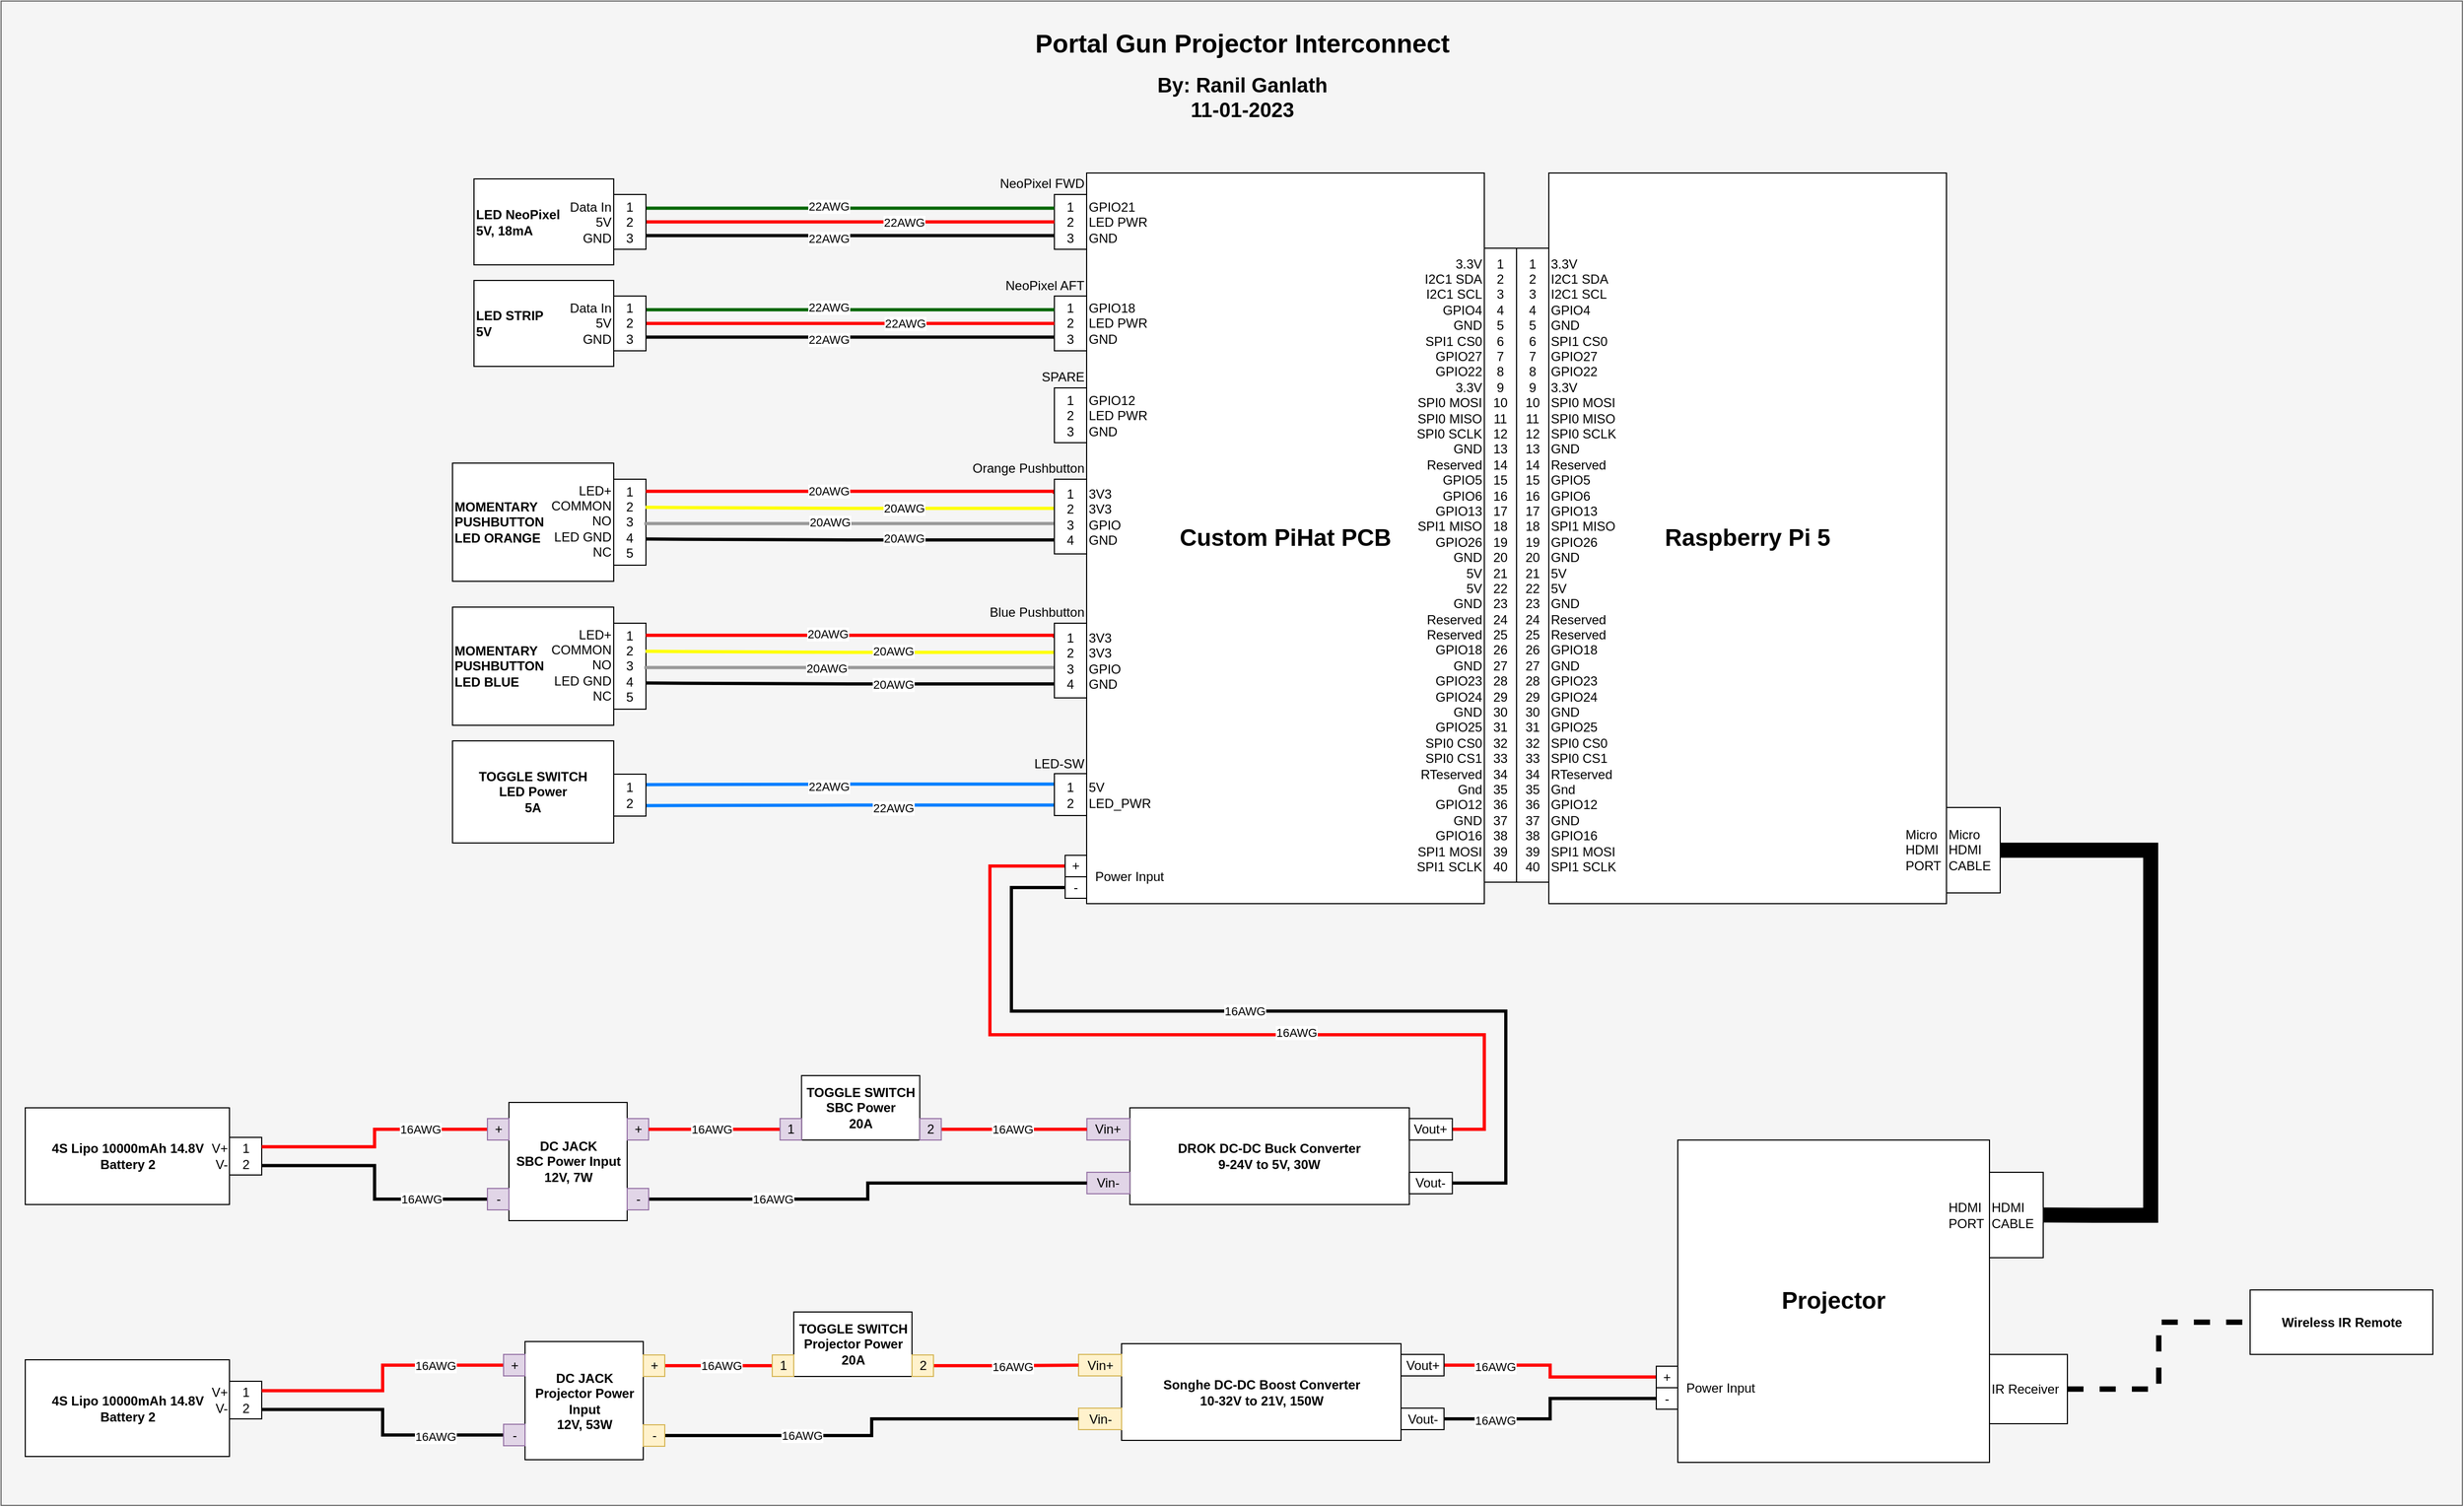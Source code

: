 <mxfile version="21.2.8" type="device">
  <diagram name="Page-1" id="o3p5K8Tt1Z_R2w1E8vlr">
    <mxGraphModel dx="6007" dy="2007" grid="1" gridSize="10" guides="1" tooltips="1" connect="1" arrows="1" fold="1" page="1" pageScale="1" pageWidth="850" pageHeight="1100" math="0" shadow="0">
      <root>
        <mxCell id="0" />
        <mxCell id="1" parent="0" />
        <mxCell id="ITdrQ8lf_QVsTVFpT-Ml-254" value="" style="rounded=0;whiteSpace=wrap;html=1;fillColor=#f5f5f5;fontColor=#333333;strokeColor=#666666;" vertex="1" parent="1">
          <mxGeometry x="-1860" y="330" width="2290" height="1400" as="geometry" />
        </mxCell>
        <mxCell id="wGONZpcAzqtdkxyUNHbw-5" style="edgeStyle=orthogonalEdgeStyle;rounded=0;orthogonalLoop=1;jettySize=auto;html=1;exitX=0;exitY=0.5;exitDx=0;exitDy=0;entryX=0;entryY=0.5;entryDx=0;entryDy=0;strokeWidth=3;endArrow=none;endFill=0;strokeColor=#FF3333;" parent="1" edge="1">
          <mxGeometry relative="1" as="geometry">
            <Array as="points">
              <mxPoint x="280" y="5" />
              <mxPoint x="280" y="55" />
            </Array>
            <mxPoint x="290" y="55.0" as="targetPoint" />
          </mxGeometry>
        </mxCell>
        <mxCell id="ITdrQ8lf_QVsTVFpT-Ml-1" value="DC JACK&lt;br&gt;Projector Power Input&lt;br&gt;12V, 53W" style="rounded=0;whiteSpace=wrap;html=1;fontStyle=1" vertex="1" parent="1">
          <mxGeometry x="-1372.5" y="1577.5" width="110" height="110" as="geometry" />
        </mxCell>
        <mxCell id="ITdrQ8lf_QVsTVFpT-Ml-2" value="DC JACK&lt;br&gt;SBC Power Input&lt;br&gt;12V, 7W" style="rounded=0;whiteSpace=wrap;html=1;fontStyle=1" vertex="1" parent="1">
          <mxGeometry x="-1387.5" y="1355" width="110" height="110" as="geometry" />
        </mxCell>
        <mxCell id="ITdrQ8lf_QVsTVFpT-Ml-4" value="TOGGLE&amp;nbsp;SWITCH&lt;br style=&quot;border-color: var(--border-color);&quot;&gt;SBC Power&lt;br&gt;20A" style="rounded=0;whiteSpace=wrap;html=1;fontStyle=1" vertex="1" parent="1">
          <mxGeometry x="-1115.24" y="1330" width="110" height="60" as="geometry" />
        </mxCell>
        <mxCell id="ITdrQ8lf_QVsTVFpT-Ml-5" value="TOGGLE&amp;nbsp;SWITCH&lt;br&gt;LED Power&lt;br&gt;5A" style="rounded=0;whiteSpace=wrap;html=1;align=center;fontStyle=1" vertex="1" parent="1">
          <mxGeometry x="-1440" y="1018.5" width="150" height="95" as="geometry" />
        </mxCell>
        <mxCell id="ITdrQ8lf_QVsTVFpT-Ml-10" value="LED STRIP&lt;br&gt;5V" style="rounded=0;whiteSpace=wrap;html=1;align=left;fontStyle=1" vertex="1" parent="1">
          <mxGeometry x="-1420" y="590" width="130" height="80" as="geometry" />
        </mxCell>
        <mxCell id="ITdrQ8lf_QVsTVFpT-Ml-11" value="DROK DC-DC Buck Converter&lt;br&gt;9-24V to 5V, 30W" style="rounded=0;whiteSpace=wrap;html=1;fontStyle=1" vertex="1" parent="1">
          <mxGeometry x="-809.76" y="1360" width="260" height="90" as="geometry" />
        </mxCell>
        <mxCell id="ITdrQ8lf_QVsTVFpT-Ml-13" value="Vin+" style="rounded=0;whiteSpace=wrap;html=1;fillColor=#e1d5e7;strokeColor=#9673a6;" vertex="1" parent="1">
          <mxGeometry x="-849.76" y="1370" width="40" height="20" as="geometry" />
        </mxCell>
        <mxCell id="ITdrQ8lf_QVsTVFpT-Ml-14" value="Vin-" style="rounded=0;whiteSpace=wrap;html=1;fillColor=#e1d5e7;strokeColor=#9673a6;" vertex="1" parent="1">
          <mxGeometry x="-849.76" y="1420" width="40" height="20" as="geometry" />
        </mxCell>
        <mxCell id="ITdrQ8lf_QVsTVFpT-Ml-187" style="edgeStyle=orthogonalEdgeStyle;rounded=0;orthogonalLoop=1;jettySize=auto;html=1;exitX=1;exitY=0.5;exitDx=0;exitDy=0;entryX=0;entryY=0.5;entryDx=0;entryDy=0;endArrow=none;endFill=0;strokeWidth=3;strokeColor=#FF0000;" edge="1" parent="1" source="ITdrQ8lf_QVsTVFpT-Ml-15" target="ITdrQ8lf_QVsTVFpT-Ml-140">
          <mxGeometry relative="1" as="geometry">
            <Array as="points">
              <mxPoint x="-480" y="1380" />
              <mxPoint x="-480" y="1292" />
              <mxPoint x="-940" y="1292" />
              <mxPoint x="-940" y="1135" />
            </Array>
          </mxGeometry>
        </mxCell>
        <mxCell id="ITdrQ8lf_QVsTVFpT-Ml-189" value="16AWG" style="edgeLabel;html=1;align=center;verticalAlign=middle;resizable=0;points=[];" vertex="1" connectable="0" parent="ITdrQ8lf_QVsTVFpT-Ml-187">
          <mxGeometry x="0.048" y="1" relative="1" as="geometry">
            <mxPoint x="128" y="-3" as="offset" />
          </mxGeometry>
        </mxCell>
        <mxCell id="ITdrQ8lf_QVsTVFpT-Ml-15" value="Vout+" style="rounded=0;whiteSpace=wrap;html=1;" vertex="1" parent="1">
          <mxGeometry x="-549.76" y="1370" width="40" height="20" as="geometry" />
        </mxCell>
        <mxCell id="ITdrQ8lf_QVsTVFpT-Ml-188" style="edgeStyle=orthogonalEdgeStyle;rounded=0;orthogonalLoop=1;jettySize=auto;html=1;exitX=1;exitY=0.5;exitDx=0;exitDy=0;entryX=0;entryY=0.5;entryDx=0;entryDy=0;endArrow=none;endFill=0;strokeWidth=3;" edge="1" parent="1" source="ITdrQ8lf_QVsTVFpT-Ml-16" target="ITdrQ8lf_QVsTVFpT-Ml-141">
          <mxGeometry relative="1" as="geometry">
            <Array as="points">
              <mxPoint x="-460" y="1430" />
              <mxPoint x="-460" y="1270" />
              <mxPoint x="-920" y="1270" />
              <mxPoint x="-920" y="1155" />
            </Array>
          </mxGeometry>
        </mxCell>
        <mxCell id="ITdrQ8lf_QVsTVFpT-Ml-190" value="16AWG" style="edgeLabel;html=1;align=center;verticalAlign=middle;resizable=0;points=[];" vertex="1" connectable="0" parent="ITdrQ8lf_QVsTVFpT-Ml-188">
          <mxGeometry x="0.261" y="1" relative="1" as="geometry">
            <mxPoint x="73" y="-1" as="offset" />
          </mxGeometry>
        </mxCell>
        <mxCell id="ITdrQ8lf_QVsTVFpT-Ml-16" value="Vout-" style="rounded=0;whiteSpace=wrap;html=1;" vertex="1" parent="1">
          <mxGeometry x="-549.76" y="1420" width="40" height="20" as="geometry" />
        </mxCell>
        <mxCell id="ITdrQ8lf_QVsTVFpT-Ml-17" value="Songhe DC-DC Boost Converter&lt;br style=&quot;border-color: var(--border-color);&quot;&gt;10-32V to 21V, 150W" style="rounded=0;whiteSpace=wrap;html=1;fontStyle=1" vertex="1" parent="1">
          <mxGeometry x="-817.5" y="1579.5" width="260" height="90" as="geometry" />
        </mxCell>
        <mxCell id="ITdrQ8lf_QVsTVFpT-Ml-18" value="Vin+" style="rounded=0;whiteSpace=wrap;html=1;fillColor=#fff2cc;strokeColor=#d6b656;" vertex="1" parent="1">
          <mxGeometry x="-857.5" y="1589.5" width="40" height="20" as="geometry" />
        </mxCell>
        <mxCell id="ITdrQ8lf_QVsTVFpT-Ml-19" value="Vin-" style="rounded=0;whiteSpace=wrap;html=1;fillColor=#fff2cc;strokeColor=#d6b656;" vertex="1" parent="1">
          <mxGeometry x="-857.5" y="1639.5" width="40" height="20" as="geometry" />
        </mxCell>
        <mxCell id="ITdrQ8lf_QVsTVFpT-Ml-52" style="edgeStyle=orthogonalEdgeStyle;rounded=0;orthogonalLoop=1;jettySize=auto;html=1;exitX=1;exitY=0.5;exitDx=0;exitDy=0;entryX=0;entryY=0.5;entryDx=0;entryDy=0;strokeWidth=3;endArrow=none;endFill=0;strokeColor=#FF0000;" edge="1" parent="1" source="ITdrQ8lf_QVsTVFpT-Ml-20" target="ITdrQ8lf_QVsTVFpT-Ml-50">
          <mxGeometry relative="1" as="geometry" />
        </mxCell>
        <mxCell id="ITdrQ8lf_QVsTVFpT-Ml-54" value="16AWG" style="edgeLabel;html=1;align=center;verticalAlign=middle;resizable=0;points=[];" vertex="1" connectable="0" parent="ITdrQ8lf_QVsTVFpT-Ml-52">
          <mxGeometry x="0.353" y="1" relative="1" as="geometry">
            <mxPoint x="-83" y="-9" as="offset" />
          </mxGeometry>
        </mxCell>
        <mxCell id="ITdrQ8lf_QVsTVFpT-Ml-20" value="Vout+" style="rounded=0;whiteSpace=wrap;html=1;" vertex="1" parent="1">
          <mxGeometry x="-557.5" y="1589.5" width="40" height="20" as="geometry" />
        </mxCell>
        <mxCell id="ITdrQ8lf_QVsTVFpT-Ml-53" style="edgeStyle=orthogonalEdgeStyle;rounded=0;orthogonalLoop=1;jettySize=auto;html=1;exitX=1;exitY=0.5;exitDx=0;exitDy=0;entryX=0;entryY=0.5;entryDx=0;entryDy=0;strokeWidth=3;endArrow=none;endFill=0;" edge="1" parent="1" source="ITdrQ8lf_QVsTVFpT-Ml-21" target="ITdrQ8lf_QVsTVFpT-Ml-51">
          <mxGeometry relative="1" as="geometry" />
        </mxCell>
        <mxCell id="ITdrQ8lf_QVsTVFpT-Ml-55" value="16AWG" style="edgeLabel;html=1;align=center;verticalAlign=middle;resizable=0;points=[];" vertex="1" connectable="0" parent="ITdrQ8lf_QVsTVFpT-Ml-53">
          <mxGeometry x="0.351" relative="1" as="geometry">
            <mxPoint x="-80" y="20" as="offset" />
          </mxGeometry>
        </mxCell>
        <mxCell id="ITdrQ8lf_QVsTVFpT-Ml-21" value="Vout-" style="rounded=0;whiteSpace=wrap;html=1;" vertex="1" parent="1">
          <mxGeometry x="-557.5" y="1639.5" width="40" height="20" as="geometry" />
        </mxCell>
        <mxCell id="ITdrQ8lf_QVsTVFpT-Ml-22" value="+" style="rounded=0;whiteSpace=wrap;html=1;fillColor=#e1d5e7;strokeColor=#9673a6;" vertex="1" parent="1">
          <mxGeometry x="-1277.5" y="1370" width="20" height="20" as="geometry" />
        </mxCell>
        <mxCell id="ITdrQ8lf_QVsTVFpT-Ml-24" style="edgeStyle=orthogonalEdgeStyle;rounded=0;orthogonalLoop=1;jettySize=auto;html=1;exitX=1;exitY=0.5;exitDx=0;exitDy=0;entryX=0;entryY=0.5;entryDx=0;entryDy=0;endArrow=none;endFill=0;strokeWidth=3;" edge="1" parent="1" source="ITdrQ8lf_QVsTVFpT-Ml-23" target="ITdrQ8lf_QVsTVFpT-Ml-14">
          <mxGeometry relative="1" as="geometry" />
        </mxCell>
        <mxCell id="ITdrQ8lf_QVsTVFpT-Ml-36" value="16AWG" style="edgeLabel;html=1;align=center;verticalAlign=middle;resizable=0;points=[];" vertex="1" connectable="0" parent="ITdrQ8lf_QVsTVFpT-Ml-24">
          <mxGeometry x="-0.431" y="-1" relative="1" as="geometry">
            <mxPoint x="-5" y="-1" as="offset" />
          </mxGeometry>
        </mxCell>
        <mxCell id="ITdrQ8lf_QVsTVFpT-Ml-23" value="-" style="rounded=0;whiteSpace=wrap;html=1;fillColor=#e1d5e7;strokeColor=#9673a6;" vertex="1" parent="1">
          <mxGeometry x="-1277.5" y="1435" width="20" height="20" as="geometry" />
        </mxCell>
        <mxCell id="ITdrQ8lf_QVsTVFpT-Ml-27" style="edgeStyle=orthogonalEdgeStyle;rounded=0;orthogonalLoop=1;jettySize=auto;html=1;exitX=0;exitY=0.5;exitDx=0;exitDy=0;entryX=1;entryY=0.5;entryDx=0;entryDy=0;strokeColor=#FF0000;endArrow=none;endFill=0;strokeWidth=3;" edge="1" parent="1" source="ITdrQ8lf_QVsTVFpT-Ml-25" target="ITdrQ8lf_QVsTVFpT-Ml-22">
          <mxGeometry relative="1" as="geometry" />
        </mxCell>
        <mxCell id="ITdrQ8lf_QVsTVFpT-Ml-35" value="16AWG" style="edgeLabel;html=1;align=center;verticalAlign=middle;resizable=0;points=[];" vertex="1" connectable="0" parent="ITdrQ8lf_QVsTVFpT-Ml-27">
          <mxGeometry x="0.451" y="2" relative="1" as="geometry">
            <mxPoint x="24" y="-2" as="offset" />
          </mxGeometry>
        </mxCell>
        <mxCell id="ITdrQ8lf_QVsTVFpT-Ml-25" value="1" style="rounded=0;whiteSpace=wrap;html=1;fillColor=#e1d5e7;strokeColor=#9673a6;" vertex="1" parent="1">
          <mxGeometry x="-1135.24" y="1370" width="20" height="20" as="geometry" />
        </mxCell>
        <mxCell id="ITdrQ8lf_QVsTVFpT-Ml-28" value="" style="edgeStyle=orthogonalEdgeStyle;rounded=0;orthogonalLoop=1;jettySize=auto;html=1;exitX=1;exitY=0.5;exitDx=0;exitDy=0;entryX=0;entryY=0.5;entryDx=0;entryDy=0;strokeColor=#FF0000;endArrow=none;endFill=0;strokeWidth=3;" edge="1" parent="1" source="ITdrQ8lf_QVsTVFpT-Ml-26" target="ITdrQ8lf_QVsTVFpT-Ml-13">
          <mxGeometry relative="1" as="geometry" />
        </mxCell>
        <mxCell id="ITdrQ8lf_QVsTVFpT-Ml-37" value="16AWG" style="edgeLabel;html=1;align=center;verticalAlign=middle;resizable=0;points=[];" vertex="1" connectable="0" parent="ITdrQ8lf_QVsTVFpT-Ml-28">
          <mxGeometry x="0.232" relative="1" as="geometry">
            <mxPoint x="-18" as="offset" />
          </mxGeometry>
        </mxCell>
        <mxCell id="ITdrQ8lf_QVsTVFpT-Ml-26" value="2" style="rounded=0;whiteSpace=wrap;html=1;fillColor=#e1d5e7;strokeColor=#9673a6;" vertex="1" parent="1">
          <mxGeometry x="-1005.24" y="1370" width="20" height="20" as="geometry" />
        </mxCell>
        <mxCell id="ITdrQ8lf_QVsTVFpT-Ml-38" style="edgeStyle=orthogonalEdgeStyle;rounded=0;orthogonalLoop=1;jettySize=auto;html=1;exitX=1;exitY=0.5;exitDx=0;exitDy=0;entryX=0;entryY=0.5;entryDx=0;entryDy=0;strokeWidth=3;endArrow=none;endFill=0;strokeColor=#FF0000;" edge="1" parent="1" source="ITdrQ8lf_QVsTVFpT-Ml-29" target="ITdrQ8lf_QVsTVFpT-Ml-33">
          <mxGeometry relative="1" as="geometry" />
        </mxCell>
        <mxCell id="ITdrQ8lf_QVsTVFpT-Ml-43" value="16AWG" style="edgeLabel;html=1;align=center;verticalAlign=middle;resizable=0;points=[];" vertex="1" connectable="0" parent="ITdrQ8lf_QVsTVFpT-Ml-38">
          <mxGeometry x="0.213" y="2" relative="1" as="geometry">
            <mxPoint x="-8" y="2" as="offset" />
          </mxGeometry>
        </mxCell>
        <mxCell id="ITdrQ8lf_QVsTVFpT-Ml-29" value="+" style="rounded=0;whiteSpace=wrap;html=1;fillColor=#fff2cc;strokeColor=#d6b656;" vertex="1" parent="1">
          <mxGeometry x="-1262.5" y="1590" width="20" height="20" as="geometry" />
        </mxCell>
        <mxCell id="ITdrQ8lf_QVsTVFpT-Ml-40" style="edgeStyle=orthogonalEdgeStyle;rounded=0;orthogonalLoop=1;jettySize=auto;html=1;exitX=1;exitY=0.5;exitDx=0;exitDy=0;entryX=0;entryY=0.5;entryDx=0;entryDy=0;strokeWidth=3;endArrow=none;endFill=0;" edge="1" parent="1" source="ITdrQ8lf_QVsTVFpT-Ml-30" target="ITdrQ8lf_QVsTVFpT-Ml-19">
          <mxGeometry relative="1" as="geometry" />
        </mxCell>
        <mxCell id="ITdrQ8lf_QVsTVFpT-Ml-42" value="16AWG" style="edgeLabel;html=1;align=center;verticalAlign=middle;resizable=0;points=[];" vertex="1" connectable="0" parent="ITdrQ8lf_QVsTVFpT-Ml-40">
          <mxGeometry x="-0.364" y="1" relative="1" as="geometry">
            <mxPoint y="1" as="offset" />
          </mxGeometry>
        </mxCell>
        <mxCell id="ITdrQ8lf_QVsTVFpT-Ml-30" value="-" style="rounded=0;whiteSpace=wrap;html=1;fillColor=#fff2cc;strokeColor=#d6b656;" vertex="1" parent="1">
          <mxGeometry x="-1262.5" y="1655" width="20" height="20" as="geometry" />
        </mxCell>
        <mxCell id="ITdrQ8lf_QVsTVFpT-Ml-31" value="TOGGLE SWITCH&lt;br style=&quot;border-color: var(--border-color);&quot;&gt;Projector Power&lt;br style=&quot;border-color: var(--border-color);&quot;&gt;20A" style="rounded=0;whiteSpace=wrap;html=1;fontStyle=1" vertex="1" parent="1">
          <mxGeometry x="-1122.5" y="1550" width="110" height="60" as="geometry" />
        </mxCell>
        <mxCell id="ITdrQ8lf_QVsTVFpT-Ml-33" value="1" style="rounded=0;whiteSpace=wrap;html=1;fillColor=#fff2cc;strokeColor=#d6b656;" vertex="1" parent="1">
          <mxGeometry x="-1142.5" y="1590" width="20" height="20" as="geometry" />
        </mxCell>
        <mxCell id="ITdrQ8lf_QVsTVFpT-Ml-39" style="edgeStyle=orthogonalEdgeStyle;rounded=0;orthogonalLoop=1;jettySize=auto;html=1;exitX=1;exitY=0.5;exitDx=0;exitDy=0;entryX=0;entryY=0.5;entryDx=0;entryDy=0;strokeWidth=3;endArrow=none;endFill=0;strokeColor=#FF0000;" edge="1" parent="1" source="ITdrQ8lf_QVsTVFpT-Ml-34" target="ITdrQ8lf_QVsTVFpT-Ml-18">
          <mxGeometry relative="1" as="geometry" />
        </mxCell>
        <mxCell id="ITdrQ8lf_QVsTVFpT-Ml-44" value="16AWG" style="edgeLabel;html=1;align=center;verticalAlign=middle;resizable=0;points=[];" vertex="1" connectable="0" parent="ITdrQ8lf_QVsTVFpT-Ml-39">
          <mxGeometry x="0.395" relative="1" as="geometry">
            <mxPoint x="-21" y="1" as="offset" />
          </mxGeometry>
        </mxCell>
        <mxCell id="ITdrQ8lf_QVsTVFpT-Ml-34" value="2" style="rounded=0;whiteSpace=wrap;html=1;fillColor=#fff2cc;strokeColor=#d6b656;" vertex="1" parent="1">
          <mxGeometry x="-1012.5" y="1590" width="20" height="20" as="geometry" />
        </mxCell>
        <mxCell id="ITdrQ8lf_QVsTVFpT-Ml-46" value="Projector" style="rounded=0;whiteSpace=wrap;html=1;fontSize=22;fontStyle=1" vertex="1" parent="1">
          <mxGeometry x="-300" y="1390" width="290" height="300" as="geometry" />
        </mxCell>
        <mxCell id="ITdrQ8lf_QVsTVFpT-Ml-48" value="Power Input" style="text;html=1;strokeColor=none;fillColor=none;align=center;verticalAlign=middle;whiteSpace=wrap;rounded=0;" vertex="1" parent="1">
          <mxGeometry x="-300" y="1605.5" width="80" height="30" as="geometry" />
        </mxCell>
        <mxCell id="ITdrQ8lf_QVsTVFpT-Ml-50" value="+" style="rounded=0;whiteSpace=wrap;html=1;" vertex="1" parent="1">
          <mxGeometry x="-320" y="1600.5" width="20" height="20" as="geometry" />
        </mxCell>
        <mxCell id="ITdrQ8lf_QVsTVFpT-Ml-51" value="-" style="rounded=0;whiteSpace=wrap;html=1;" vertex="1" parent="1">
          <mxGeometry x="-320" y="1620.5" width="20" height="20" as="geometry" />
        </mxCell>
        <mxCell id="ITdrQ8lf_QVsTVFpT-Ml-62" value="&lt;b style=&quot;border-color: var(--border-color);&quot;&gt;4S Lipo 10000mAh 14.8V&lt;br style=&quot;border-color: var(--border-color);&quot;&gt;Battery 2&lt;/b&gt;&lt;b&gt;&lt;br&gt;&lt;/b&gt;" style="rounded=0;whiteSpace=wrap;html=1;" vertex="1" parent="1">
          <mxGeometry x="-1837.5" y="1594.5" width="190" height="90" as="geometry" />
        </mxCell>
        <mxCell id="ITdrQ8lf_QVsTVFpT-Ml-63" value="V+&lt;br&gt;V-" style="text;html=1;strokeColor=none;fillColor=none;align=right;verticalAlign=middle;whiteSpace=wrap;rounded=0;" vertex="1" parent="1">
          <mxGeometry x="-1687.5" y="1614.5" width="40" height="35" as="geometry" />
        </mxCell>
        <mxCell id="ITdrQ8lf_QVsTVFpT-Ml-64" value="1&lt;br&gt;2" style="rounded=0;whiteSpace=wrap;html=1;arcSize=27;glass=0;" vertex="1" parent="1">
          <mxGeometry x="-1647.5" y="1614.5" width="30" height="35" as="geometry" />
        </mxCell>
        <mxCell id="ITdrQ8lf_QVsTVFpT-Ml-65" value="&lt;span&gt;4S Lipo 10000mAh 14.8V&lt;br&gt;Battery 2&lt;br&gt;&lt;/span&gt;" style="rounded=0;whiteSpace=wrap;html=1;fontStyle=1" vertex="1" parent="1">
          <mxGeometry x="-1837.5" y="1360" width="190" height="90" as="geometry" />
        </mxCell>
        <mxCell id="ITdrQ8lf_QVsTVFpT-Ml-66" value="V+&lt;br&gt;V-" style="text;html=1;strokeColor=none;fillColor=none;align=right;verticalAlign=middle;whiteSpace=wrap;rounded=0;" vertex="1" parent="1">
          <mxGeometry x="-1687.5" y="1387.5" width="40" height="35" as="geometry" />
        </mxCell>
        <mxCell id="ITdrQ8lf_QVsTVFpT-Ml-67" value="1&lt;br&gt;2" style="rounded=0;whiteSpace=wrap;html=1;arcSize=27;glass=0;" vertex="1" parent="1">
          <mxGeometry x="-1647.5" y="1387.5" width="30" height="35" as="geometry" />
        </mxCell>
        <mxCell id="ITdrQ8lf_QVsTVFpT-Ml-73" style="edgeStyle=orthogonalEdgeStyle;rounded=0;orthogonalLoop=1;jettySize=auto;html=1;exitX=0;exitY=0.5;exitDx=0;exitDy=0;entryX=1;entryY=0.25;entryDx=0;entryDy=0;strokeWidth=3;endArrow=none;endFill=0;strokeColor=#FF0000;" edge="1" parent="1" source="ITdrQ8lf_QVsTVFpT-Ml-69" target="ITdrQ8lf_QVsTVFpT-Ml-67">
          <mxGeometry relative="1" as="geometry" />
        </mxCell>
        <mxCell id="ITdrQ8lf_QVsTVFpT-Ml-77" value="16AWG" style="edgeLabel;html=1;align=center;verticalAlign=middle;resizable=0;points=[];" vertex="1" connectable="0" parent="ITdrQ8lf_QVsTVFpT-Ml-73">
          <mxGeometry x="-0.396" y="3" relative="1" as="geometry">
            <mxPoint x="6" y="-3" as="offset" />
          </mxGeometry>
        </mxCell>
        <mxCell id="ITdrQ8lf_QVsTVFpT-Ml-69" value="+" style="rounded=0;whiteSpace=wrap;html=1;fillColor=#e1d5e7;strokeColor=#9673a6;" vertex="1" parent="1">
          <mxGeometry x="-1407.5" y="1370" width="20" height="20" as="geometry" />
        </mxCell>
        <mxCell id="ITdrQ8lf_QVsTVFpT-Ml-74" style="edgeStyle=orthogonalEdgeStyle;rounded=0;orthogonalLoop=1;jettySize=auto;html=1;exitX=0;exitY=0.5;exitDx=0;exitDy=0;entryX=1;entryY=0.75;entryDx=0;entryDy=0;strokeWidth=3;endArrow=none;endFill=0;" edge="1" parent="1" source="ITdrQ8lf_QVsTVFpT-Ml-70" target="ITdrQ8lf_QVsTVFpT-Ml-67">
          <mxGeometry relative="1" as="geometry" />
        </mxCell>
        <mxCell id="ITdrQ8lf_QVsTVFpT-Ml-78" value="16AWG" style="edgeLabel;html=1;align=center;verticalAlign=middle;resizable=0;points=[];" vertex="1" connectable="0" parent="ITdrQ8lf_QVsTVFpT-Ml-74">
          <mxGeometry x="-0.469" relative="1" as="geometry">
            <mxPoint x="2" as="offset" />
          </mxGeometry>
        </mxCell>
        <mxCell id="ITdrQ8lf_QVsTVFpT-Ml-70" value="-" style="rounded=0;whiteSpace=wrap;html=1;fillColor=#e1d5e7;strokeColor=#9673a6;" vertex="1" parent="1">
          <mxGeometry x="-1407.5" y="1435" width="20" height="20" as="geometry" />
        </mxCell>
        <mxCell id="ITdrQ8lf_QVsTVFpT-Ml-75" style="edgeStyle=orthogonalEdgeStyle;rounded=0;orthogonalLoop=1;jettySize=auto;html=1;exitX=0;exitY=0.5;exitDx=0;exitDy=0;entryX=1;entryY=0.25;entryDx=0;entryDy=0;strokeWidth=3;endArrow=none;endFill=0;strokeColor=#FF0000;" edge="1" parent="1" source="ITdrQ8lf_QVsTVFpT-Ml-71" target="ITdrQ8lf_QVsTVFpT-Ml-64">
          <mxGeometry relative="1" as="geometry" />
        </mxCell>
        <mxCell id="ITdrQ8lf_QVsTVFpT-Ml-79" value="16AWG" style="edgeLabel;html=1;align=center;verticalAlign=middle;resizable=0;points=[];" vertex="1" connectable="0" parent="ITdrQ8lf_QVsTVFpT-Ml-75">
          <mxGeometry x="-0.485" y="1" relative="1" as="geometry">
            <mxPoint y="-1" as="offset" />
          </mxGeometry>
        </mxCell>
        <mxCell id="ITdrQ8lf_QVsTVFpT-Ml-71" value="+" style="rounded=0;whiteSpace=wrap;html=1;fillColor=#e1d5e7;strokeColor=#9673a6;" vertex="1" parent="1">
          <mxGeometry x="-1392.5" y="1589.5" width="20" height="20" as="geometry" />
        </mxCell>
        <mxCell id="ITdrQ8lf_QVsTVFpT-Ml-76" style="edgeStyle=orthogonalEdgeStyle;rounded=0;orthogonalLoop=1;jettySize=auto;html=1;exitX=0;exitY=0.5;exitDx=0;exitDy=0;entryX=1;entryY=0.75;entryDx=0;entryDy=0;strokeWidth=3;endArrow=none;endFill=0;" edge="1" parent="1" source="ITdrQ8lf_QVsTVFpT-Ml-72" target="ITdrQ8lf_QVsTVFpT-Ml-64">
          <mxGeometry relative="1" as="geometry" />
        </mxCell>
        <mxCell id="ITdrQ8lf_QVsTVFpT-Ml-80" value="16AWG" style="edgeLabel;html=1;align=center;verticalAlign=middle;resizable=0;points=[];" vertex="1" connectable="0" parent="ITdrQ8lf_QVsTVFpT-Ml-76">
          <mxGeometry x="-0.485" y="-1" relative="1" as="geometry">
            <mxPoint y="2" as="offset" />
          </mxGeometry>
        </mxCell>
        <mxCell id="ITdrQ8lf_QVsTVFpT-Ml-72" value="-" style="rounded=0;whiteSpace=wrap;html=1;fillColor=#e1d5e7;strokeColor=#9673a6;" vertex="1" parent="1">
          <mxGeometry x="-1392.5" y="1654.5" width="20" height="20" as="geometry" />
        </mxCell>
        <mxCell id="ITdrQ8lf_QVsTVFpT-Ml-81" value="&lt;span style=&quot;border-color: var(--border-color); font-size: 22px;&quot;&gt;Custom PiHat PCB&lt;/span&gt;" style="rounded=0;whiteSpace=wrap;html=1;fontSize=22;fontStyle=1" vertex="1" parent="1">
          <mxGeometry x="-850" y="490" width="370" height="680" as="geometry" />
        </mxCell>
        <mxCell id="ITdrQ8lf_QVsTVFpT-Ml-82" value="1&lt;br&gt;2&lt;br&gt;3&lt;br&gt;4&lt;br&gt;5&lt;br&gt;6&lt;br&gt;7&lt;br&gt;8&lt;br&gt;9&lt;br&gt;10&lt;br&gt;11&lt;br&gt;12&lt;br&gt;13&lt;br&gt;14&lt;br&gt;15&lt;br&gt;16&lt;br&gt;17&lt;br&gt;18&lt;br&gt;19&lt;br&gt;20&lt;br&gt;21&lt;br&gt;22&lt;br&gt;23&lt;br&gt;24&lt;br&gt;25&lt;br&gt;26&lt;br&gt;27&lt;br&gt;28&lt;br&gt;29&lt;br&gt;30&lt;br&gt;31&lt;br&gt;32&lt;br&gt;33&lt;br&gt;34&lt;br&gt;35&lt;br&gt;36&lt;br&gt;37&lt;br&gt;38&lt;br&gt;39&lt;br&gt;40&lt;br&gt;" style="rounded=0;whiteSpace=wrap;html=1;arcSize=27;glass=0;" vertex="1" parent="1">
          <mxGeometry x="-480" y="560" width="30" height="590" as="geometry" />
        </mxCell>
        <mxCell id="ITdrQ8lf_QVsTVFpT-Ml-83" value="3.3V&lt;br&gt;I2C1 SDA&lt;br&gt;I2C1 SCL&lt;br&gt;GPIO4&lt;br&gt;GND&lt;br&gt;SPI1 CS0&lt;br&gt;GPIO27&lt;br&gt;GPIO22&lt;br&gt;3.3V&lt;br&gt;SPI0 MOSI&lt;br&gt;SPI0 MISO&lt;br&gt;SPI0 SCLK&lt;br&gt;GND&lt;br&gt;Reserved&lt;br&gt;GPIO5&lt;br&gt;GPIO6&lt;br&gt;GPIO13&lt;br&gt;SPI1 MISO&lt;br&gt;GPIO26&lt;br&gt;GND&lt;br&gt;5V&lt;br&gt;5V&lt;br&gt;GND&lt;br&gt;Reserved&lt;br&gt;Reserved&lt;br&gt;GPIO18&lt;br&gt;GND&lt;br&gt;GPIO23&lt;br&gt;GPIO24&lt;br&gt;GND&lt;br&gt;GPIO25&lt;br&gt;SPI0 CS0&lt;br&gt;SPI0 CS1&lt;br&gt;RTeserved&lt;br&gt;Gnd&lt;br&gt;GPIO12&lt;br&gt;GND&lt;br&gt;GPIO16&lt;br&gt;SPI1 MOSI&lt;br&gt;SPI1 SCLK" style="text;html=1;strokeColor=none;fillColor=none;align=right;verticalAlign=middle;whiteSpace=wrap;rounded=0;" vertex="1" parent="1">
          <mxGeometry x="-560" y="560" width="80" height="590" as="geometry" />
        </mxCell>
        <mxCell id="ITdrQ8lf_QVsTVFpT-Ml-88" style="edgeStyle=orthogonalEdgeStyle;rounded=0;orthogonalLoop=1;jettySize=auto;html=1;exitX=1;exitY=0.5;exitDx=0;exitDy=0;strokeWidth=14;endArrow=none;endFill=0;entryX=1;entryY=0.5;entryDx=0;entryDy=0;" edge="1" parent="1" source="ITdrQ8lf_QVsTVFpT-Ml-227" target="ITdrQ8lf_QVsTVFpT-Ml-92">
          <mxGeometry relative="1" as="geometry">
            <mxPoint x="200" y="1600" as="targetPoint" />
            <Array as="points">
              <mxPoint x="140" y="1120" />
              <mxPoint x="140" y="1460" />
              <mxPoint x="88" y="1460" />
            </Array>
          </mxGeometry>
        </mxCell>
        <mxCell id="ITdrQ8lf_QVsTVFpT-Ml-91" value="HDMI&lt;br&gt;PORT" style="text;html=1;strokeColor=none;fillColor=none;align=left;verticalAlign=middle;whiteSpace=wrap;rounded=0;" vertex="1" parent="1">
          <mxGeometry x="-50" y="1420" width="40" height="79.5" as="geometry" />
        </mxCell>
        <mxCell id="ITdrQ8lf_QVsTVFpT-Ml-92" value="HDMI CABLE" style="rounded=0;whiteSpace=wrap;html=1;arcSize=27;glass=0;align=left;" vertex="1" parent="1">
          <mxGeometry x="-10" y="1420" width="50" height="79.5" as="geometry" />
        </mxCell>
        <mxCell id="ITdrQ8lf_QVsTVFpT-Ml-136" value="&lt;span style=&quot;border-color: var(--border-color); font-size: 22px;&quot;&gt;Raspberry Pi 5&lt;/span&gt;" style="rounded=0;whiteSpace=wrap;html=1;fontSize=22;fontStyle=1" vertex="1" parent="1">
          <mxGeometry x="-420" y="490" width="370" height="680" as="geometry" />
        </mxCell>
        <mxCell id="ITdrQ8lf_QVsTVFpT-Ml-137" value="1&lt;br&gt;2&lt;br&gt;3&lt;br&gt;4&lt;br&gt;5&lt;br&gt;6&lt;br&gt;7&lt;br&gt;8&lt;br&gt;9&lt;br&gt;10&lt;br&gt;11&lt;br&gt;12&lt;br&gt;13&lt;br&gt;14&lt;br&gt;15&lt;br&gt;16&lt;br&gt;17&lt;br&gt;18&lt;br&gt;19&lt;br&gt;20&lt;br&gt;21&lt;br&gt;22&lt;br&gt;23&lt;br&gt;24&lt;br&gt;25&lt;br&gt;26&lt;br&gt;27&lt;br&gt;28&lt;br&gt;29&lt;br&gt;30&lt;br&gt;31&lt;br&gt;32&lt;br&gt;33&lt;br&gt;34&lt;br&gt;35&lt;br&gt;36&lt;br&gt;37&lt;br&gt;38&lt;br&gt;39&lt;br&gt;40&lt;br&gt;" style="rounded=0;whiteSpace=wrap;html=1;arcSize=27;glass=0;" vertex="1" parent="1">
          <mxGeometry x="-450" y="560" width="30" height="590" as="geometry" />
        </mxCell>
        <mxCell id="ITdrQ8lf_QVsTVFpT-Ml-138" value="3.3V&lt;br&gt;I2C1 SDA&lt;br&gt;I2C1 SCL&lt;br&gt;GPIO4&lt;br&gt;GND&lt;br&gt;SPI1 CS0&lt;br&gt;GPIO27&lt;br&gt;GPIO22&lt;br&gt;3.3V&lt;br&gt;SPI0 MOSI&lt;br&gt;SPI0 MISO&lt;br&gt;SPI0 SCLK&lt;br&gt;GND&lt;br&gt;Reserved&lt;br&gt;GPIO5&lt;br&gt;GPIO6&lt;br&gt;GPIO13&lt;br&gt;SPI1 MISO&lt;br&gt;GPIO26&lt;br&gt;GND&lt;br&gt;5V&lt;br&gt;5V&lt;br&gt;GND&lt;br&gt;Reserved&lt;br&gt;Reserved&lt;br&gt;GPIO18&lt;br&gt;GND&lt;br&gt;GPIO23&lt;br&gt;GPIO24&lt;br&gt;GND&lt;br&gt;GPIO25&lt;br&gt;SPI0 CS0&lt;br&gt;SPI0 CS1&lt;br&gt;RTeserved&lt;br&gt;Gnd&lt;br&gt;GPIO12&lt;br&gt;GND&lt;br&gt;GPIO16&lt;br&gt;SPI1 MOSI&lt;br&gt;SPI1 SCLK" style="text;html=1;strokeColor=none;fillColor=none;align=left;verticalAlign=middle;whiteSpace=wrap;rounded=0;" vertex="1" parent="1">
          <mxGeometry x="-420" y="560" width="80" height="590" as="geometry" />
        </mxCell>
        <mxCell id="ITdrQ8lf_QVsTVFpT-Ml-139" value="Power Input" style="text;html=1;strokeColor=none;fillColor=none;align=center;verticalAlign=middle;whiteSpace=wrap;rounded=0;" vertex="1" parent="1">
          <mxGeometry x="-850" y="1130" width="80" height="30" as="geometry" />
        </mxCell>
        <mxCell id="ITdrQ8lf_QVsTVFpT-Ml-140" value="+" style="rounded=0;whiteSpace=wrap;html=1;" vertex="1" parent="1">
          <mxGeometry x="-870" y="1125" width="20" height="20" as="geometry" />
        </mxCell>
        <mxCell id="ITdrQ8lf_QVsTVFpT-Ml-141" value="-" style="rounded=0;whiteSpace=wrap;html=1;" vertex="1" parent="1">
          <mxGeometry x="-870" y="1145" width="20" height="20" as="geometry" />
        </mxCell>
        <mxCell id="ITdrQ8lf_QVsTVFpT-Ml-143" value="MOMENTARY PUSHBUTTON&lt;br style=&quot;border-color: var(--border-color);&quot;&gt;LED BLUE" style="rounded=0;whiteSpace=wrap;html=1;align=left;fontStyle=1" vertex="1" parent="1">
          <mxGeometry x="-1440" y="894" width="150" height="110" as="geometry" />
        </mxCell>
        <mxCell id="ITdrQ8lf_QVsTVFpT-Ml-160" value="1&lt;br&gt;2&lt;br&gt;3&lt;br&gt;4&lt;br&gt;5" style="rounded=0;whiteSpace=wrap;html=1;arcSize=27;glass=0;align=center;" vertex="1" parent="1">
          <mxGeometry x="-1290" y="909" width="30" height="80" as="geometry" />
        </mxCell>
        <mxCell id="ITdrQ8lf_QVsTVFpT-Ml-174" style="edgeStyle=orthogonalEdgeStyle;rounded=0;orthogonalLoop=1;jettySize=auto;html=1;exitX=-0.003;exitY=0.196;exitDx=0;exitDy=0;entryX=0.996;entryY=0.14;entryDx=0;entryDy=0;entryPerimeter=0;exitPerimeter=0;strokeWidth=3;endArrow=none;endFill=0;strokeColor=#FF0000;" edge="1" parent="1" source="ITdrQ8lf_QVsTVFpT-Ml-161" target="ITdrQ8lf_QVsTVFpT-Ml-160">
          <mxGeometry relative="1" as="geometry">
            <Array as="points">
              <mxPoint x="-880" y="920.5" />
            </Array>
          </mxGeometry>
        </mxCell>
        <mxCell id="ITdrQ8lf_QVsTVFpT-Ml-243" value="20AWG" style="edgeLabel;html=1;align=center;verticalAlign=middle;resizable=0;points=[];" vertex="1" connectable="0" parent="ITdrQ8lf_QVsTVFpT-Ml-174">
          <mxGeometry x="0.119" y="-1" relative="1" as="geometry">
            <mxPoint as="offset" />
          </mxGeometry>
        </mxCell>
        <mxCell id="ITdrQ8lf_QVsTVFpT-Ml-175" style="edgeStyle=orthogonalEdgeStyle;rounded=0;orthogonalLoop=1;jettySize=auto;html=1;exitX=0;exitY=0.39;exitDx=0;exitDy=0;entryX=0.988;entryY=0.327;entryDx=0;entryDy=0;entryPerimeter=0;exitPerimeter=0;strokeWidth=3;endArrow=none;endFill=0;strokeColor=#FFFF00;" edge="1" parent="1" source="ITdrQ8lf_QVsTVFpT-Ml-161" target="ITdrQ8lf_QVsTVFpT-Ml-160">
          <mxGeometry relative="1" as="geometry" />
        </mxCell>
        <mxCell id="ITdrQ8lf_QVsTVFpT-Ml-244" value="20AWG" style="edgeLabel;html=1;align=center;verticalAlign=middle;resizable=0;points=[];" vertex="1" connectable="0" parent="ITdrQ8lf_QVsTVFpT-Ml-175">
          <mxGeometry x="0.111" relative="1" as="geometry">
            <mxPoint x="61" as="offset" />
          </mxGeometry>
        </mxCell>
        <mxCell id="ITdrQ8lf_QVsTVFpT-Ml-176" style="edgeStyle=orthogonalEdgeStyle;rounded=0;orthogonalLoop=1;jettySize=auto;html=1;exitX=0;exitY=0.593;exitDx=0;exitDy=0;entryX=1;entryY=0.5;entryDx=0;entryDy=0;exitPerimeter=0;strokeWidth=3;endArrow=none;endFill=0;strokeColor=#999999;" edge="1" parent="1" source="ITdrQ8lf_QVsTVFpT-Ml-161" target="ITdrQ8lf_QVsTVFpT-Ml-160">
          <mxGeometry relative="1" as="geometry">
            <Array as="points">
              <mxPoint x="-880" y="949.5" />
            </Array>
          </mxGeometry>
        </mxCell>
        <mxCell id="ITdrQ8lf_QVsTVFpT-Ml-245" value="20AWG" style="edgeLabel;html=1;align=center;verticalAlign=middle;resizable=0;points=[];" vertex="1" connectable="0" parent="ITdrQ8lf_QVsTVFpT-Ml-176">
          <mxGeometry x="0.112" y="1" relative="1" as="geometry">
            <mxPoint as="offset" />
          </mxGeometry>
        </mxCell>
        <mxCell id="ITdrQ8lf_QVsTVFpT-Ml-177" style="edgeStyle=orthogonalEdgeStyle;rounded=0;orthogonalLoop=1;jettySize=auto;html=1;exitX=-0.002;exitY=0.813;exitDx=0;exitDy=0;entryX=1.003;entryY=0.696;entryDx=0;entryDy=0;entryPerimeter=0;exitPerimeter=0;strokeWidth=3;endArrow=none;endFill=0;" edge="1" parent="1" source="ITdrQ8lf_QVsTVFpT-Ml-161" target="ITdrQ8lf_QVsTVFpT-Ml-160">
          <mxGeometry relative="1" as="geometry" />
        </mxCell>
        <mxCell id="ITdrQ8lf_QVsTVFpT-Ml-246" value="20AWG" style="edgeLabel;html=1;align=center;verticalAlign=middle;resizable=0;points=[];" vertex="1" connectable="0" parent="ITdrQ8lf_QVsTVFpT-Ml-177">
          <mxGeometry x="0.124" y="1" relative="1" as="geometry">
            <mxPoint x="63" as="offset" />
          </mxGeometry>
        </mxCell>
        <mxCell id="ITdrQ8lf_QVsTVFpT-Ml-161" value="1&lt;br&gt;2&lt;br&gt;3&lt;br&gt;4" style="rounded=0;whiteSpace=wrap;html=1;arcSize=27;glass=0;align=center;" vertex="1" parent="1">
          <mxGeometry x="-880" y="909" width="30" height="69.5" as="geometry" />
        </mxCell>
        <mxCell id="ITdrQ8lf_QVsTVFpT-Ml-168" value="5V&lt;br&gt;LED_PWR" style="text;html=1;strokeColor=none;fillColor=none;align=left;verticalAlign=middle;whiteSpace=wrap;rounded=0;" vertex="1" parent="1">
          <mxGeometry x="-850" y="1049" width="80" height="40" as="geometry" />
        </mxCell>
        <mxCell id="ITdrQ8lf_QVsTVFpT-Ml-171" value="LED+&lt;br&gt;COMMON&lt;br&gt;NO&lt;br&gt;LED GND&lt;br&gt;NC" style="text;html=1;strokeColor=none;fillColor=none;align=right;verticalAlign=middle;whiteSpace=wrap;rounded=0;" vertex="1" parent="1">
          <mxGeometry x="-1350" y="908" width="60" height="80" as="geometry" />
        </mxCell>
        <mxCell id="ITdrQ8lf_QVsTVFpT-Ml-173" value="3V3&lt;br&gt;3V3&lt;br&gt;GPIO&lt;br&gt;GND" style="text;html=1;strokeColor=none;fillColor=none;align=left;verticalAlign=middle;whiteSpace=wrap;rounded=0;" vertex="1" parent="1">
          <mxGeometry x="-850" y="909" width="40" height="69.5" as="geometry" />
        </mxCell>
        <mxCell id="ITdrQ8lf_QVsTVFpT-Ml-178" value="MOMENTARY PUSHBUTTON&lt;br style=&quot;border-color: var(--border-color);&quot;&gt;LED ORANGE" style="rounded=0;whiteSpace=wrap;html=1;align=left;fontStyle=1" vertex="1" parent="1">
          <mxGeometry x="-1440" y="760" width="150" height="110" as="geometry" />
        </mxCell>
        <mxCell id="ITdrQ8lf_QVsTVFpT-Ml-179" value="1&lt;br&gt;2&lt;br&gt;3&lt;br&gt;4&lt;br&gt;5" style="rounded=0;whiteSpace=wrap;html=1;arcSize=27;glass=0;align=center;" vertex="1" parent="1">
          <mxGeometry x="-1290" y="775" width="30" height="80" as="geometry" />
        </mxCell>
        <mxCell id="ITdrQ8lf_QVsTVFpT-Ml-180" style="edgeStyle=orthogonalEdgeStyle;rounded=0;orthogonalLoop=1;jettySize=auto;html=1;exitX=-0.003;exitY=0.196;exitDx=0;exitDy=0;entryX=0.996;entryY=0.14;entryDx=0;entryDy=0;entryPerimeter=0;exitPerimeter=0;strokeWidth=3;endArrow=none;endFill=0;strokeColor=#FF0000;" edge="1" parent="1" source="ITdrQ8lf_QVsTVFpT-Ml-184" target="ITdrQ8lf_QVsTVFpT-Ml-179">
          <mxGeometry relative="1" as="geometry">
            <Array as="points">
              <mxPoint x="-880" y="786.5" />
            </Array>
          </mxGeometry>
        </mxCell>
        <mxCell id="ITdrQ8lf_QVsTVFpT-Ml-239" value="20AWG" style="edgeLabel;html=1;align=center;verticalAlign=middle;resizable=0;points=[];" vertex="1" connectable="0" parent="ITdrQ8lf_QVsTVFpT-Ml-180">
          <mxGeometry x="0.106" y="-1" relative="1" as="geometry">
            <mxPoint x="-1" y="1" as="offset" />
          </mxGeometry>
        </mxCell>
        <mxCell id="ITdrQ8lf_QVsTVFpT-Ml-181" style="edgeStyle=orthogonalEdgeStyle;rounded=0;orthogonalLoop=1;jettySize=auto;html=1;exitX=0;exitY=0.39;exitDx=0;exitDy=0;entryX=0.988;entryY=0.327;entryDx=0;entryDy=0;entryPerimeter=0;exitPerimeter=0;strokeWidth=3;endArrow=none;endFill=0;strokeColor=#FFFF00;" edge="1" parent="1" source="ITdrQ8lf_QVsTVFpT-Ml-184" target="ITdrQ8lf_QVsTVFpT-Ml-179">
          <mxGeometry relative="1" as="geometry" />
        </mxCell>
        <mxCell id="ITdrQ8lf_QVsTVFpT-Ml-240" value="20AWG" style="edgeLabel;html=1;align=center;verticalAlign=middle;resizable=0;points=[];" vertex="1" connectable="0" parent="ITdrQ8lf_QVsTVFpT-Ml-181">
          <mxGeometry x="0.085" y="1" relative="1" as="geometry">
            <mxPoint x="66" as="offset" />
          </mxGeometry>
        </mxCell>
        <mxCell id="ITdrQ8lf_QVsTVFpT-Ml-182" style="edgeStyle=orthogonalEdgeStyle;rounded=0;orthogonalLoop=1;jettySize=auto;html=1;exitX=0;exitY=0.593;exitDx=0;exitDy=0;entryX=1;entryY=0.5;entryDx=0;entryDy=0;exitPerimeter=0;strokeWidth=3;endArrow=none;endFill=0;strokeColor=#999999;" edge="1" parent="1" source="ITdrQ8lf_QVsTVFpT-Ml-184" target="ITdrQ8lf_QVsTVFpT-Ml-179">
          <mxGeometry relative="1" as="geometry">
            <Array as="points">
              <mxPoint x="-880" y="815.5" />
            </Array>
          </mxGeometry>
        </mxCell>
        <mxCell id="ITdrQ8lf_QVsTVFpT-Ml-241" value="20AWG" style="edgeLabel;html=1;align=center;verticalAlign=middle;resizable=0;points=[];" vertex="1" connectable="0" parent="ITdrQ8lf_QVsTVFpT-Ml-182">
          <mxGeometry x="0.089" y="3" relative="1" as="geometry">
            <mxPoint x="-2" y="-4" as="offset" />
          </mxGeometry>
        </mxCell>
        <mxCell id="ITdrQ8lf_QVsTVFpT-Ml-183" style="edgeStyle=orthogonalEdgeStyle;rounded=0;orthogonalLoop=1;jettySize=auto;html=1;exitX=-0.002;exitY=0.813;exitDx=0;exitDy=0;entryX=1.003;entryY=0.696;entryDx=0;entryDy=0;entryPerimeter=0;exitPerimeter=0;strokeWidth=3;endArrow=none;endFill=0;" edge="1" parent="1" source="ITdrQ8lf_QVsTVFpT-Ml-184" target="ITdrQ8lf_QVsTVFpT-Ml-179">
          <mxGeometry relative="1" as="geometry" />
        </mxCell>
        <mxCell id="ITdrQ8lf_QVsTVFpT-Ml-242" value="20AWG" style="edgeLabel;html=1;align=center;verticalAlign=middle;resizable=0;points=[];" vertex="1" connectable="0" parent="ITdrQ8lf_QVsTVFpT-Ml-183">
          <mxGeometry x="0.097" y="-2" relative="1" as="geometry">
            <mxPoint x="68" y="1" as="offset" />
          </mxGeometry>
        </mxCell>
        <mxCell id="ITdrQ8lf_QVsTVFpT-Ml-184" value="1&lt;br&gt;2&lt;br&gt;3&lt;br&gt;4" style="rounded=0;whiteSpace=wrap;html=1;arcSize=27;glass=0;align=center;" vertex="1" parent="1">
          <mxGeometry x="-880" y="775" width="30" height="69.5" as="geometry" />
        </mxCell>
        <mxCell id="ITdrQ8lf_QVsTVFpT-Ml-185" value="LED+&lt;br&gt;COMMON&lt;br&gt;NO&lt;br&gt;LED GND&lt;br&gt;NC" style="text;html=1;strokeColor=none;fillColor=none;align=right;verticalAlign=middle;whiteSpace=wrap;rounded=0;" vertex="1" parent="1">
          <mxGeometry x="-1350" y="774" width="60" height="80" as="geometry" />
        </mxCell>
        <mxCell id="ITdrQ8lf_QVsTVFpT-Ml-186" value="3V3&lt;br&gt;3V3&lt;br&gt;GPIO&lt;br&gt;GND" style="text;html=1;strokeColor=none;fillColor=none;align=left;verticalAlign=middle;whiteSpace=wrap;rounded=0;" vertex="1" parent="1">
          <mxGeometry x="-850" y="775" width="40" height="69.5" as="geometry" />
        </mxCell>
        <mxCell id="ITdrQ8lf_QVsTVFpT-Ml-199" style="edgeStyle=orthogonalEdgeStyle;rounded=0;orthogonalLoop=1;jettySize=auto;html=1;exitX=0;exitY=0.25;exitDx=0;exitDy=0;entryX=1;entryY=0.25;entryDx=0;entryDy=0;strokeWidth=3;strokeColor=#007FFF;endArrow=none;endFill=0;" edge="1" parent="1" source="ITdrQ8lf_QVsTVFpT-Ml-191" target="ITdrQ8lf_QVsTVFpT-Ml-198">
          <mxGeometry relative="1" as="geometry" />
        </mxCell>
        <mxCell id="ITdrQ8lf_QVsTVFpT-Ml-230" value="22AWG" style="edgeLabel;html=1;align=center;verticalAlign=middle;resizable=0;points=[];" vertex="1" connectable="0" parent="ITdrQ8lf_QVsTVFpT-Ml-199">
          <mxGeometry x="0.098" y="1" relative="1" as="geometry">
            <mxPoint x="-2" as="offset" />
          </mxGeometry>
        </mxCell>
        <mxCell id="ITdrQ8lf_QVsTVFpT-Ml-200" style="edgeStyle=orthogonalEdgeStyle;rounded=0;orthogonalLoop=1;jettySize=auto;html=1;exitX=0;exitY=0.75;exitDx=0;exitDy=0;entryX=1;entryY=0.75;entryDx=0;entryDy=0;strokeWidth=3;strokeColor=#007FFF;endArrow=none;endFill=0;" edge="1" parent="1" source="ITdrQ8lf_QVsTVFpT-Ml-191" target="ITdrQ8lf_QVsTVFpT-Ml-198">
          <mxGeometry relative="1" as="geometry" />
        </mxCell>
        <mxCell id="ITdrQ8lf_QVsTVFpT-Ml-231" value="22AWG" style="edgeLabel;html=1;align=center;verticalAlign=middle;resizable=0;points=[];" vertex="1" connectable="0" parent="ITdrQ8lf_QVsTVFpT-Ml-200">
          <mxGeometry x="0.077" y="2" relative="1" as="geometry">
            <mxPoint x="54" as="offset" />
          </mxGeometry>
        </mxCell>
        <mxCell id="ITdrQ8lf_QVsTVFpT-Ml-191" value="1&lt;br&gt;2" style="rounded=0;whiteSpace=wrap;html=1;arcSize=27;glass=0;align=center;" vertex="1" parent="1">
          <mxGeometry x="-880" y="1049" width="30" height="39" as="geometry" />
        </mxCell>
        <mxCell id="ITdrQ8lf_QVsTVFpT-Ml-198" value="1&lt;br&gt;2" style="rounded=0;whiteSpace=wrap;html=1;arcSize=27;glass=0;align=center;" vertex="1" parent="1">
          <mxGeometry x="-1290" y="1049.5" width="30" height="39" as="geometry" />
        </mxCell>
        <mxCell id="ITdrQ8lf_QVsTVFpT-Ml-201" value="1&lt;br&gt;2&lt;br&gt;3" style="rounded=0;whiteSpace=wrap;html=1;arcSize=27;glass=0;" vertex="1" parent="1">
          <mxGeometry x="-880" y="510" width="30" height="51" as="geometry" />
        </mxCell>
        <mxCell id="ITdrQ8lf_QVsTVFpT-Ml-202" value="GPIO21&lt;br&gt;LED PWR&lt;br&gt;GND" style="text;html=1;strokeColor=none;fillColor=none;align=left;verticalAlign=middle;whiteSpace=wrap;rounded=0;" vertex="1" parent="1">
          <mxGeometry x="-850" y="510" width="60" height="51" as="geometry" />
        </mxCell>
        <mxCell id="ITdrQ8lf_QVsTVFpT-Ml-203" value="1&lt;br&gt;2&lt;br&gt;3" style="rounded=0;whiteSpace=wrap;html=1;arcSize=27;glass=0;" vertex="1" parent="1">
          <mxGeometry x="-880" y="604.5" width="30" height="51" as="geometry" />
        </mxCell>
        <mxCell id="ITdrQ8lf_QVsTVFpT-Ml-204" value="GPIO18&lt;br style=&quot;border-color: var(--border-color);&quot;&gt;LED PWR&lt;br style=&quot;border-color: var(--border-color);&quot;&gt;GND" style="text;html=1;strokeColor=none;fillColor=none;align=left;verticalAlign=middle;whiteSpace=wrap;rounded=0;" vertex="1" parent="1">
          <mxGeometry x="-850" y="604.5" width="60" height="51" as="geometry" />
        </mxCell>
        <mxCell id="ITdrQ8lf_QVsTVFpT-Ml-205" value="1&lt;br&gt;2&lt;br&gt;3" style="rounded=0;whiteSpace=wrap;html=1;arcSize=27;glass=0;" vertex="1" parent="1">
          <mxGeometry x="-880" y="690" width="30" height="51" as="geometry" />
        </mxCell>
        <mxCell id="ITdrQ8lf_QVsTVFpT-Ml-207" value="NeoPixel FWD" style="text;html=1;strokeColor=none;fillColor=none;align=right;verticalAlign=middle;whiteSpace=wrap;rounded=0;" vertex="1" parent="1">
          <mxGeometry x="-940" y="490" width="90" height="20" as="geometry" />
        </mxCell>
        <mxCell id="ITdrQ8lf_QVsTVFpT-Ml-208" value="NeoPixel AFT" style="text;html=1;strokeColor=none;fillColor=none;align=right;verticalAlign=middle;whiteSpace=wrap;rounded=0;" vertex="1" parent="1">
          <mxGeometry x="-930" y="584.5" width="80" height="20" as="geometry" />
        </mxCell>
        <mxCell id="ITdrQ8lf_QVsTVFpT-Ml-209" value="SPARE" style="text;html=1;strokeColor=none;fillColor=none;align=right;verticalAlign=middle;whiteSpace=wrap;rounded=0;" vertex="1" parent="1">
          <mxGeometry x="-900" y="670" width="50" height="20" as="geometry" />
        </mxCell>
        <mxCell id="ITdrQ8lf_QVsTVFpT-Ml-210" value="Orange Pushbutton" style="text;html=1;strokeColor=none;fillColor=none;align=right;verticalAlign=middle;whiteSpace=wrap;rounded=0;" vertex="1" parent="1">
          <mxGeometry x="-960" y="755" width="110" height="20" as="geometry" />
        </mxCell>
        <mxCell id="ITdrQ8lf_QVsTVFpT-Ml-211" value="Blue Pushbutton" style="text;html=1;strokeColor=none;fillColor=none;align=right;verticalAlign=middle;whiteSpace=wrap;rounded=0;" vertex="1" parent="1">
          <mxGeometry x="-960" y="889" width="110" height="20" as="geometry" />
        </mxCell>
        <mxCell id="ITdrQ8lf_QVsTVFpT-Ml-212" value="LED-SW" style="text;html=1;strokeColor=none;fillColor=none;align=right;verticalAlign=middle;whiteSpace=wrap;rounded=0;" vertex="1" parent="1">
          <mxGeometry x="-900" y="1029.5" width="50" height="20" as="geometry" />
        </mxCell>
        <mxCell id="ITdrQ8lf_QVsTVFpT-Ml-213" value="GPIO12&lt;br style=&quot;border-color: var(--border-color);&quot;&gt;LED PWR&lt;br style=&quot;border-color: var(--border-color);&quot;&gt;GND" style="text;html=1;strokeColor=none;fillColor=none;align=left;verticalAlign=middle;whiteSpace=wrap;rounded=0;" vertex="1" parent="1">
          <mxGeometry x="-850" y="690" width="60" height="51" as="geometry" />
        </mxCell>
        <mxCell id="ITdrQ8lf_QVsTVFpT-Ml-219" style="edgeStyle=orthogonalEdgeStyle;rounded=0;orthogonalLoop=1;jettySize=auto;html=1;exitX=1;exitY=0.75;exitDx=0;exitDy=0;entryX=0;entryY=0.75;entryDx=0;entryDy=0;strokeWidth=3;endArrow=none;endFill=0;" edge="1" parent="1" source="ITdrQ8lf_QVsTVFpT-Ml-214" target="ITdrQ8lf_QVsTVFpT-Ml-203">
          <mxGeometry relative="1" as="geometry" />
        </mxCell>
        <mxCell id="ITdrQ8lf_QVsTVFpT-Ml-235" value="22AWG" style="edgeLabel;html=1;align=center;verticalAlign=middle;resizable=0;points=[];" vertex="1" connectable="0" parent="ITdrQ8lf_QVsTVFpT-Ml-219">
          <mxGeometry x="-0.105" y="-2" relative="1" as="geometry">
            <mxPoint as="offset" />
          </mxGeometry>
        </mxCell>
        <mxCell id="ITdrQ8lf_QVsTVFpT-Ml-221" style="edgeStyle=orthogonalEdgeStyle;rounded=0;orthogonalLoop=1;jettySize=auto;html=1;exitX=1;exitY=0.5;exitDx=0;exitDy=0;entryX=0;entryY=0.5;entryDx=0;entryDy=0;strokeWidth=3;endArrow=none;endFill=0;strokeColor=#FF0000;" edge="1" parent="1" source="ITdrQ8lf_QVsTVFpT-Ml-214" target="ITdrQ8lf_QVsTVFpT-Ml-203">
          <mxGeometry relative="1" as="geometry" />
        </mxCell>
        <mxCell id="ITdrQ8lf_QVsTVFpT-Ml-233" value="22AWG" style="edgeLabel;html=1;align=center;verticalAlign=middle;resizable=0;points=[];" vertex="1" connectable="0" parent="ITdrQ8lf_QVsTVFpT-Ml-221">
          <mxGeometry x="-0.103" y="-2" relative="1" as="geometry">
            <mxPoint x="70" y="-2" as="offset" />
          </mxGeometry>
        </mxCell>
        <mxCell id="ITdrQ8lf_QVsTVFpT-Ml-222" style="edgeStyle=orthogonalEdgeStyle;rounded=0;orthogonalLoop=1;jettySize=auto;html=1;exitX=1;exitY=0.25;exitDx=0;exitDy=0;entryX=0;entryY=0.25;entryDx=0;entryDy=0;strokeWidth=3;endArrow=none;endFill=0;strokeColor=#006600;" edge="1" parent="1" source="ITdrQ8lf_QVsTVFpT-Ml-214" target="ITdrQ8lf_QVsTVFpT-Ml-203">
          <mxGeometry relative="1" as="geometry" />
        </mxCell>
        <mxCell id="ITdrQ8lf_QVsTVFpT-Ml-232" value="22AWG" style="edgeLabel;html=1;align=center;verticalAlign=middle;resizable=0;points=[];" vertex="1" connectable="0" parent="ITdrQ8lf_QVsTVFpT-Ml-222">
          <mxGeometry x="-0.116" y="3" relative="1" as="geometry">
            <mxPoint x="2" as="offset" />
          </mxGeometry>
        </mxCell>
        <mxCell id="ITdrQ8lf_QVsTVFpT-Ml-214" value="1&lt;br&gt;2&lt;br&gt;3" style="rounded=0;whiteSpace=wrap;html=1;arcSize=27;glass=0;" vertex="1" parent="1">
          <mxGeometry x="-1290" y="604.5" width="30" height="51" as="geometry" />
        </mxCell>
        <mxCell id="ITdrQ8lf_QVsTVFpT-Ml-215" value="Data In&lt;br&gt;5V&lt;br&gt;GND" style="text;html=1;strokeColor=none;fillColor=none;align=right;verticalAlign=middle;whiteSpace=wrap;rounded=0;" vertex="1" parent="1">
          <mxGeometry x="-1340" y="604.5" width="50" height="51" as="geometry" />
        </mxCell>
        <mxCell id="ITdrQ8lf_QVsTVFpT-Ml-216" value="LED NeoPixel&lt;br style=&quot;border-color: var(--border-color); text-align: center;&quot;&gt;&lt;span style=&quot;text-align: center;&quot;&gt;5V, 18mA&lt;/span&gt;" style="rounded=0;whiteSpace=wrap;html=1;align=left;fontStyle=1" vertex="1" parent="1">
          <mxGeometry x="-1420" y="495.5" width="130" height="80" as="geometry" />
        </mxCell>
        <mxCell id="ITdrQ8lf_QVsTVFpT-Ml-223" style="edgeStyle=orthogonalEdgeStyle;rounded=0;orthogonalLoop=1;jettySize=auto;html=1;exitX=1;exitY=0.75;exitDx=0;exitDy=0;entryX=0;entryY=0.75;entryDx=0;entryDy=0;strokeWidth=3;endArrow=none;endFill=0;" edge="1" parent="1" source="ITdrQ8lf_QVsTVFpT-Ml-217" target="ITdrQ8lf_QVsTVFpT-Ml-201">
          <mxGeometry relative="1" as="geometry" />
        </mxCell>
        <mxCell id="ITdrQ8lf_QVsTVFpT-Ml-236" value="22AWG" style="edgeLabel;html=1;align=center;verticalAlign=middle;resizable=0;points=[];" vertex="1" connectable="0" parent="ITdrQ8lf_QVsTVFpT-Ml-223">
          <mxGeometry x="-0.118" y="1" relative="1" as="geometry">
            <mxPoint x="2" y="3" as="offset" />
          </mxGeometry>
        </mxCell>
        <mxCell id="ITdrQ8lf_QVsTVFpT-Ml-224" style="edgeStyle=orthogonalEdgeStyle;rounded=0;orthogonalLoop=1;jettySize=auto;html=1;exitX=1;exitY=0.5;exitDx=0;exitDy=0;entryX=0;entryY=0.5;entryDx=0;entryDy=0;strokeWidth=3;endArrow=none;endFill=0;strokeColor=#FF0000;" edge="1" parent="1" source="ITdrQ8lf_QVsTVFpT-Ml-217" target="ITdrQ8lf_QVsTVFpT-Ml-201">
          <mxGeometry relative="1" as="geometry" />
        </mxCell>
        <mxCell id="ITdrQ8lf_QVsTVFpT-Ml-237" value="22AWG" style="edgeLabel;html=1;align=center;verticalAlign=middle;resizable=0;points=[];" vertex="1" connectable="0" parent="ITdrQ8lf_QVsTVFpT-Ml-224">
          <mxGeometry x="-0.133" y="1" relative="1" as="geometry">
            <mxPoint x="75" y="1" as="offset" />
          </mxGeometry>
        </mxCell>
        <mxCell id="ITdrQ8lf_QVsTVFpT-Ml-225" style="edgeStyle=orthogonalEdgeStyle;rounded=0;orthogonalLoop=1;jettySize=auto;html=1;exitX=1;exitY=0.25;exitDx=0;exitDy=0;entryX=0;entryY=0.25;entryDx=0;entryDy=0;strokeWidth=3;endArrow=none;endFill=0;strokeColor=#006600;" edge="1" parent="1" source="ITdrQ8lf_QVsTVFpT-Ml-217" target="ITdrQ8lf_QVsTVFpT-Ml-201">
          <mxGeometry relative="1" as="geometry" />
        </mxCell>
        <mxCell id="ITdrQ8lf_QVsTVFpT-Ml-238" value="22AWG" style="edgeLabel;html=1;align=center;verticalAlign=middle;resizable=0;points=[];" vertex="1" connectable="0" parent="ITdrQ8lf_QVsTVFpT-Ml-225">
          <mxGeometry x="-0.137" y="2" relative="1" as="geometry">
            <mxPoint x="6" as="offset" />
          </mxGeometry>
        </mxCell>
        <mxCell id="ITdrQ8lf_QVsTVFpT-Ml-217" value="1&lt;br&gt;2&lt;br&gt;3" style="rounded=0;whiteSpace=wrap;html=1;arcSize=27;glass=0;" vertex="1" parent="1">
          <mxGeometry x="-1290" y="510" width="30" height="51" as="geometry" />
        </mxCell>
        <mxCell id="ITdrQ8lf_QVsTVFpT-Ml-218" value="Data In&lt;br&gt;5V&lt;br&gt;GND" style="text;html=1;strokeColor=none;fillColor=none;align=right;verticalAlign=middle;whiteSpace=wrap;rounded=0;" vertex="1" parent="1">
          <mxGeometry x="-1340" y="510" width="50" height="51" as="geometry" />
        </mxCell>
        <mxCell id="ITdrQ8lf_QVsTVFpT-Ml-226" value="Micro HDMI&lt;br&gt;PORT" style="text;html=1;strokeColor=none;fillColor=none;align=left;verticalAlign=middle;whiteSpace=wrap;rounded=0;" vertex="1" parent="1">
          <mxGeometry x="-90" y="1080.5" width="40" height="79.5" as="geometry" />
        </mxCell>
        <mxCell id="ITdrQ8lf_QVsTVFpT-Ml-227" value="Micro&lt;br&gt;HDMI CABLE" style="rounded=0;whiteSpace=wrap;html=1;arcSize=27;glass=0;align=left;" vertex="1" parent="1">
          <mxGeometry x="-50" y="1080.5" width="50" height="79.5" as="geometry" />
        </mxCell>
        <mxCell id="ITdrQ8lf_QVsTVFpT-Ml-251" style="edgeStyle=orthogonalEdgeStyle;rounded=0;orthogonalLoop=1;jettySize=auto;html=1;exitX=1;exitY=0.5;exitDx=0;exitDy=0;strokeWidth=5;endArrow=none;endFill=0;dashed=1;" edge="1" parent="1" source="ITdrQ8lf_QVsTVFpT-Ml-248" target="ITdrQ8lf_QVsTVFpT-Ml-250">
          <mxGeometry relative="1" as="geometry" />
        </mxCell>
        <mxCell id="ITdrQ8lf_QVsTVFpT-Ml-248" value="IR Receiver" style="rounded=0;whiteSpace=wrap;html=1;arcSize=27;glass=0;align=left;" vertex="1" parent="1">
          <mxGeometry x="-10" y="1589.5" width="72.5" height="64.5" as="geometry" />
        </mxCell>
        <mxCell id="ITdrQ8lf_QVsTVFpT-Ml-250" value="Wireless IR Remote" style="rounded=0;whiteSpace=wrap;html=1;arcSize=27;glass=0;align=center;fontStyle=1" vertex="1" parent="1">
          <mxGeometry x="232.5" y="1529.5" width="170" height="60" as="geometry" />
        </mxCell>
        <mxCell id="ITdrQ8lf_QVsTVFpT-Ml-252" value="Portal Gun Projector Interconnect" style="text;html=1;strokeColor=none;fillColor=none;align=center;verticalAlign=middle;whiteSpace=wrap;rounded=0;fontStyle=1;fontSize=24;" vertex="1" parent="1">
          <mxGeometry x="-899.76" y="350" width="390" height="40" as="geometry" />
        </mxCell>
        <mxCell id="ITdrQ8lf_QVsTVFpT-Ml-253" value="By: Ranil Ganlath&lt;br style=&quot;font-size: 19px;&quot;&gt;11-01-2023" style="text;html=1;strokeColor=none;fillColor=none;align=center;verticalAlign=middle;whiteSpace=wrap;rounded=0;fontStyle=1;fontSize=19;" vertex="1" parent="1">
          <mxGeometry x="-854.76" y="390" width="300" height="60" as="geometry" />
        </mxCell>
      </root>
    </mxGraphModel>
  </diagram>
</mxfile>
